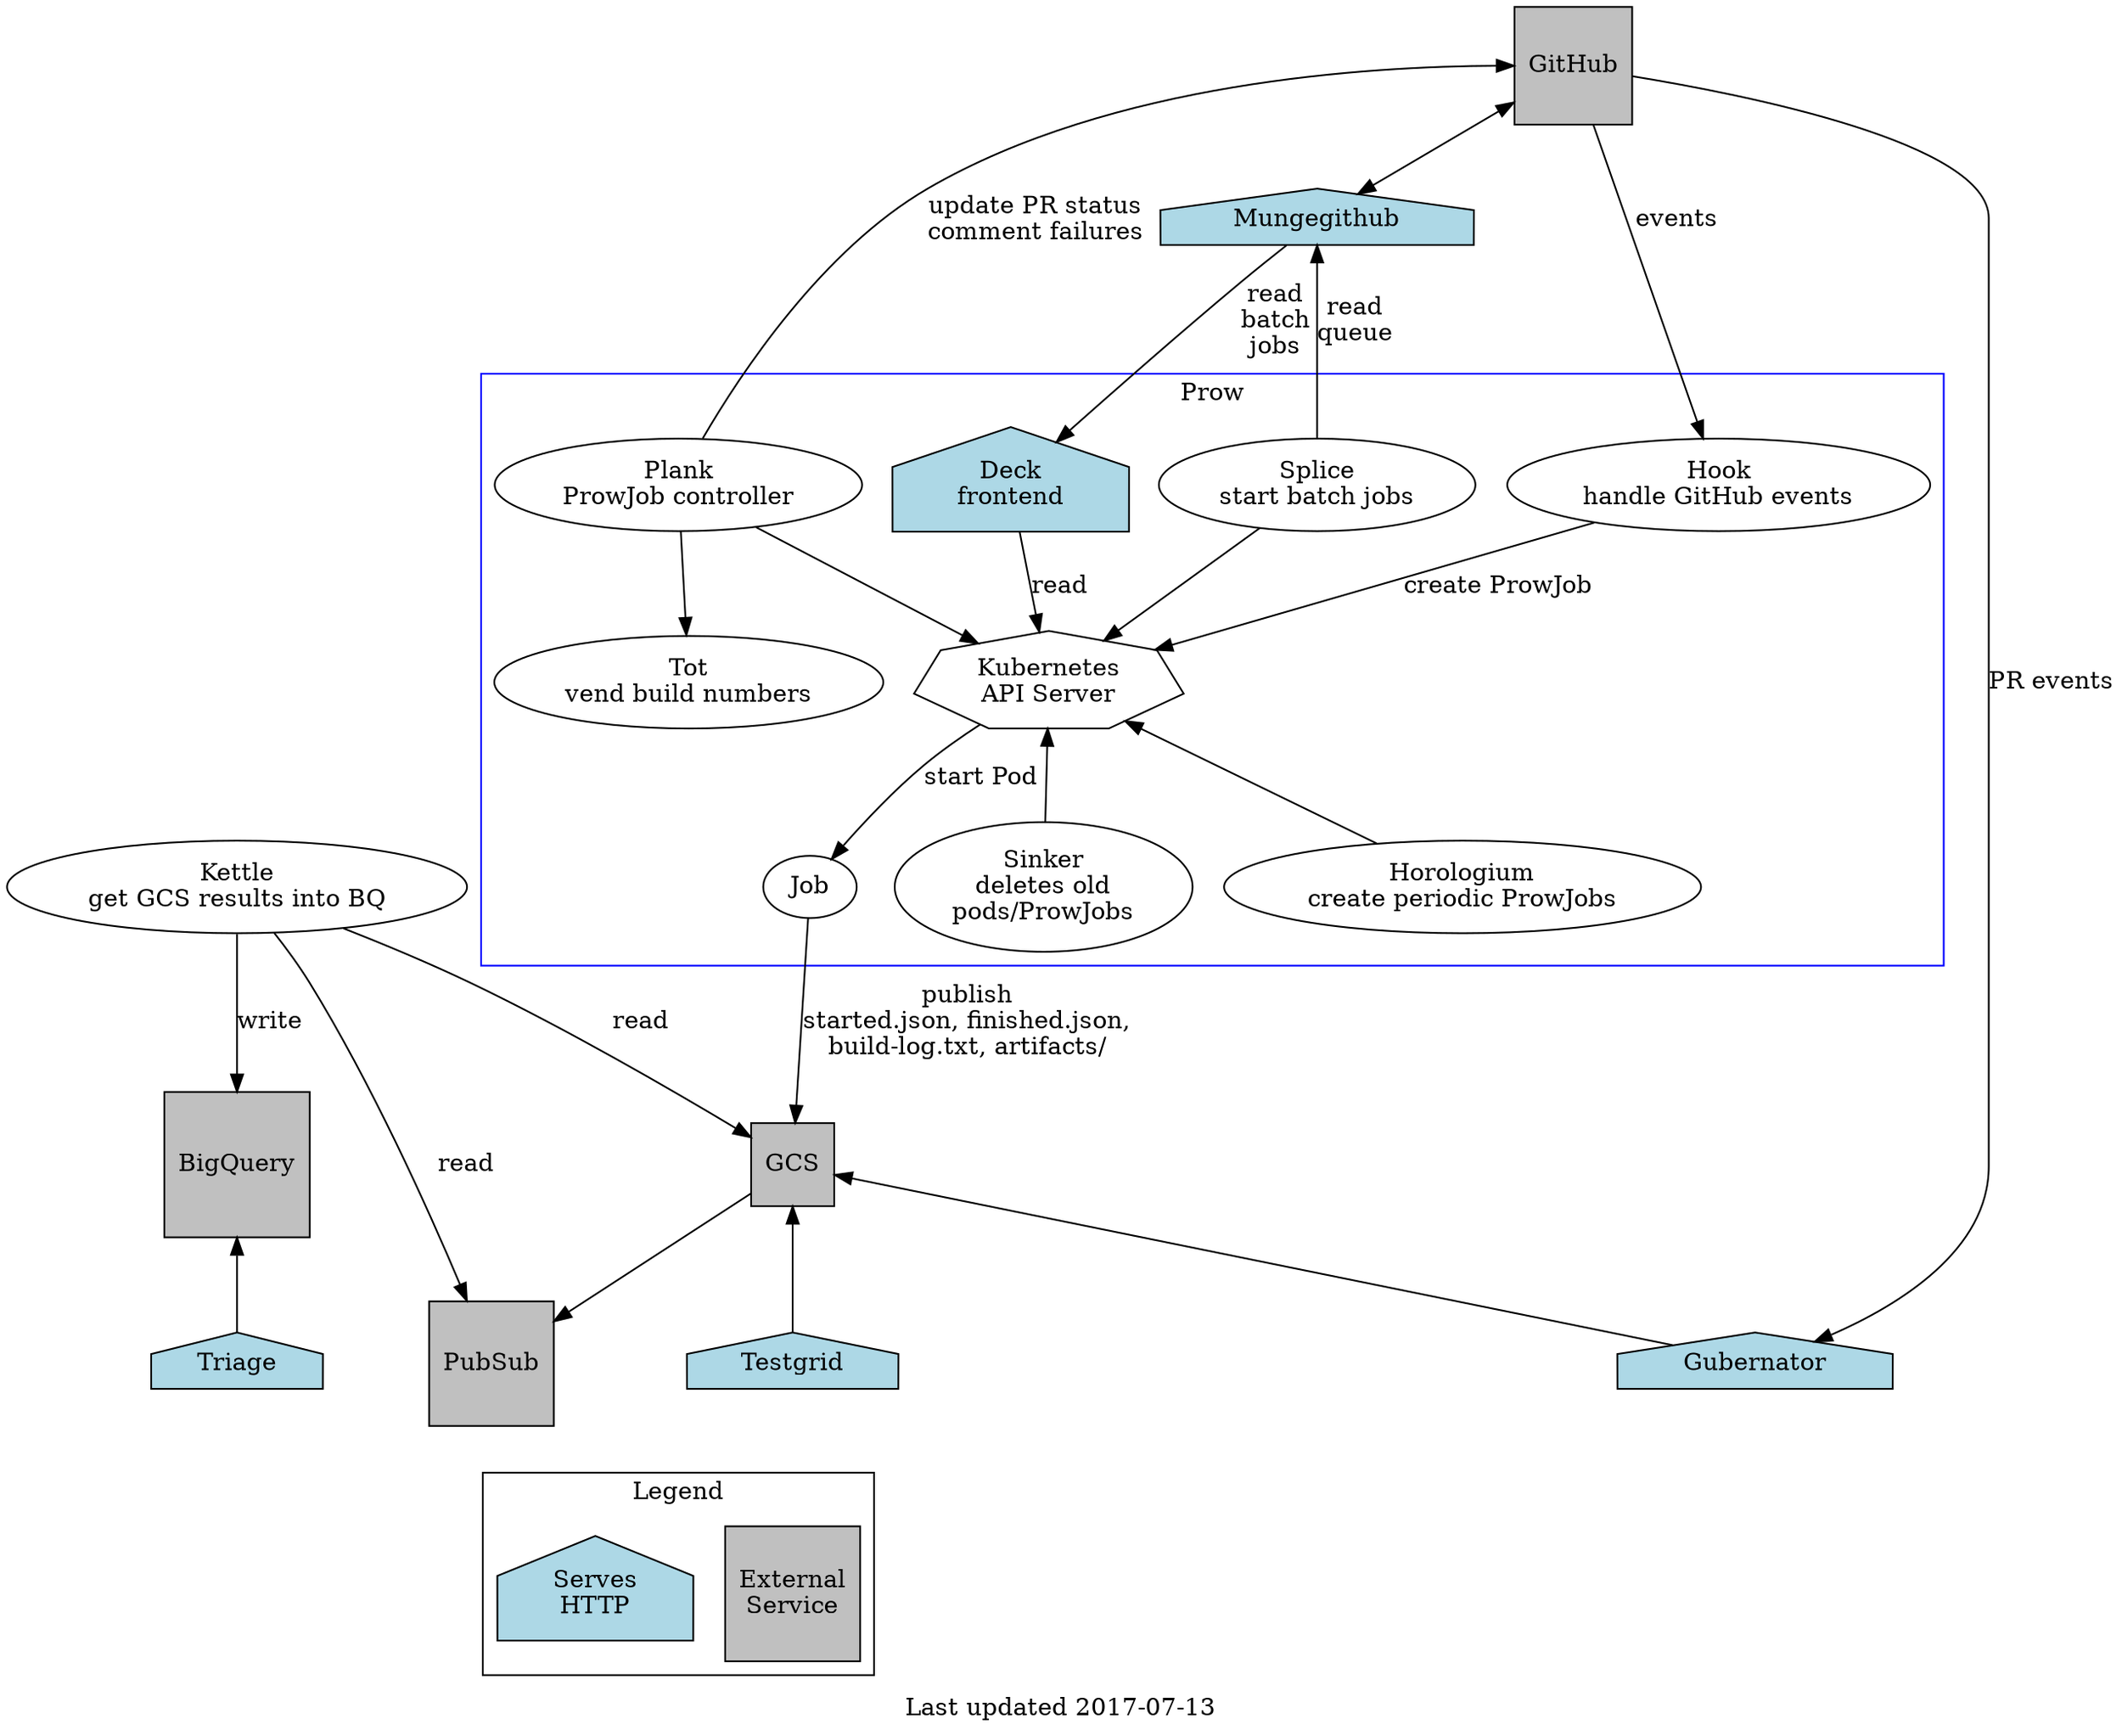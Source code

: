 # Update SVG with this command:
# dot architecture.dot -Tsvg -oarchitecture.svg

digraph G {
	label="Last updated 2017-07-13"  # UPDATE WHEN CHANGED!

	# external services
	legend_ext, GCS, PubSub, GitHub, BigQuery [style=filled, fillcolor=gray, shape=square]

	# things that host websites
	legend_site, Triage, Mungegithub, Deck, Testgrid, Gubernator [shape=house, fillcolor=lightblue, style=filled]

	# handy links!
	Triage [href="https://go.k8s.io/triage"]
	Gubernator [href="https://k8s-gubernator.appspot.com"]
	Testgrid [href="https://testgrid.k8s.io"]
	Deck [href="https://prow.k8s.io"]
	Mungegithub [href="https://submit-queue.k8s.io"]
	BigQuery [href="https://bigquery.cloud.google.com/table/k8s-gubernator:build.week"]

	subgraph cluster_Prow {
		label="Prow"
		color=blue
		Hook [label="Hook\nhandle GitHub events"]
		Splice [label="Splice\nstart batch jobs"]
		Deck [label="Deck\nfrontend"]
		Plank [label="Plank\nProwJob controller"]
		Tot [label="Tot\nvend build numbers"]
		Sinker [label="Sinker\ndeletes old\npods/ProwJobs"]
		Horologium [label="Horologium\ncreate periodic ProwJobs"]
		Job
		ApiServer [label="Kubernetes\nAPI Server" shape=septagon]
	}

	subgraph cluster_legend {
		label="Legend"
		rank=sink
		legend_ext [label="External\nService"]
		legend_site [label="Serves\nHTTP"]
	}

	# CONNECTIONS START HERE:
	# graphviz's dot rendering engine generally tries to lay things out
	# top to bottom, following edges. dir="back" is an orientation hint
	# to the layout engine, to try to keep hierarchy in a sensible order.
	# hack to get legend near the bottom
	Testgrid -> legend_ext [style="invis"]

	Kettle [label="Kettle\nget GCS results into BQ"]

	GitHub -> Gubernator [label="PR events"]
	GitHub -> Mungegithub [dir="both"]
	Mungegithub -> Splice [dir="back", label="read\nqueue"]
	GitHub -> Hook [label="events"]
	Mungegithub -> Deck [label="read\nbatch\njobs"]
	GCS -> Gubernator [dir="back"]
	Job -> GCS [label="publish\nstarted.json, finished.json,\nbuild-log.txt, artifacts/"]

	Plank -> GitHub [label="update PR status\ncomment failures"]

	subgraph cluster_Prow {
		Plank -> ApiServer
		Plank -> Tot
		Splice -> ApiServer
		Deck -> ApiServer [label="read"]
		Hook -> ApiServer [label="create ProwJob"]
		ApiServer -> Job [label="start Pod"]
		ApiServer -> Sinker [dir="back"]
		ApiServer -> Horologium [dir="back"]
	}

	GCS -> PubSub
	Kettle -> GCS [label="read"]
	Kettle -> PubSub [label="read"]
	Kettle -> BigQuery [label="write"]
	BigQuery -> Triage [dir="back"]
	GCS -> Testgrid [dir="back"]

}

